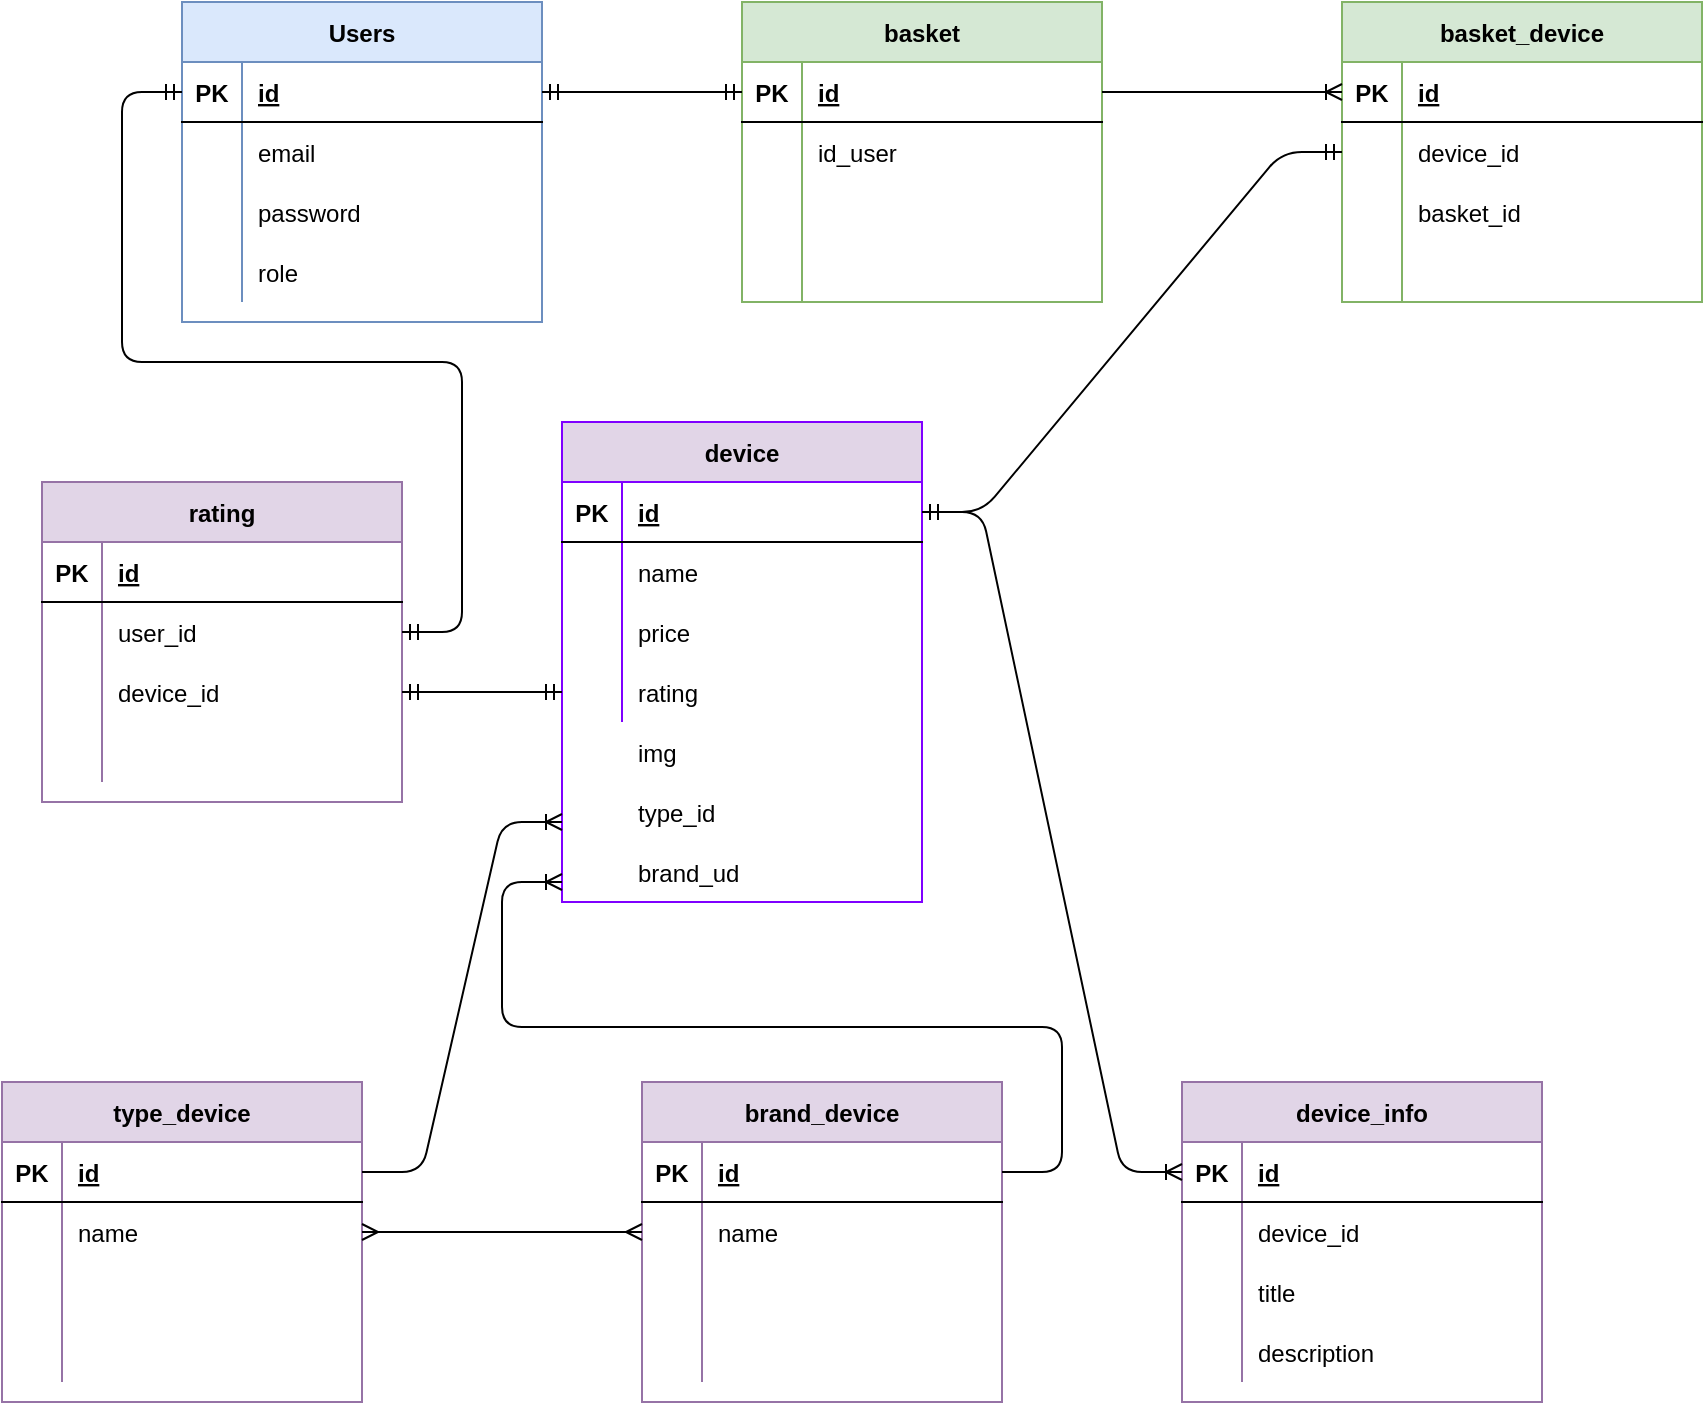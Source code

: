 <mxfile version="14.6.9" type="device"><diagram id="_FjKv_m9fHeLR16lBtj-" name="Page-1"><mxGraphModel dx="1723" dy="1436" grid="1" gridSize="10" guides="1" tooltips="1" connect="1" arrows="1" fold="1" page="1" pageScale="1" pageWidth="827" pageHeight="1169" math="0" shadow="0"><root><mxCell id="0"/><mxCell id="1" parent="0"/><mxCell id="ws6IyF-X7ztpwekMdxCm-1" value="Users" style="shape=table;startSize=30;container=1;collapsible=1;childLayout=tableLayout;fixedRows=1;rowLines=0;fontStyle=1;align=center;resizeLast=1;fillColor=#dae8fc;strokeColor=#6c8ebf;" vertex="1" parent="1"><mxGeometry x="60" y="90" width="180" height="160" as="geometry"/></mxCell><mxCell id="ws6IyF-X7ztpwekMdxCm-2" value="" style="shape=partialRectangle;collapsible=0;dropTarget=0;pointerEvents=0;fillColor=none;top=0;left=0;bottom=1;right=0;points=[[0,0.5],[1,0.5]];portConstraint=eastwest;" vertex="1" parent="ws6IyF-X7ztpwekMdxCm-1"><mxGeometry y="30" width="180" height="30" as="geometry"/></mxCell><mxCell id="ws6IyF-X7ztpwekMdxCm-3" value="PK" style="shape=partialRectangle;connectable=0;fillColor=none;top=0;left=0;bottom=0;right=0;fontStyle=1;overflow=hidden;" vertex="1" parent="ws6IyF-X7ztpwekMdxCm-2"><mxGeometry width="30" height="30" as="geometry"/></mxCell><mxCell id="ws6IyF-X7ztpwekMdxCm-4" value="id" style="shape=partialRectangle;connectable=0;fillColor=none;top=0;left=0;bottom=0;right=0;align=left;spacingLeft=6;fontStyle=5;overflow=hidden;" vertex="1" parent="ws6IyF-X7ztpwekMdxCm-2"><mxGeometry x="30" width="150" height="30" as="geometry"/></mxCell><mxCell id="ws6IyF-X7ztpwekMdxCm-5" value="" style="shape=partialRectangle;collapsible=0;dropTarget=0;pointerEvents=0;fillColor=none;top=0;left=0;bottom=0;right=0;points=[[0,0.5],[1,0.5]];portConstraint=eastwest;" vertex="1" parent="ws6IyF-X7ztpwekMdxCm-1"><mxGeometry y="60" width="180" height="30" as="geometry"/></mxCell><mxCell id="ws6IyF-X7ztpwekMdxCm-6" value="" style="shape=partialRectangle;connectable=0;fillColor=none;top=0;left=0;bottom=0;right=0;editable=1;overflow=hidden;" vertex="1" parent="ws6IyF-X7ztpwekMdxCm-5"><mxGeometry width="30" height="30" as="geometry"/></mxCell><mxCell id="ws6IyF-X7ztpwekMdxCm-7" value="email" style="shape=partialRectangle;connectable=0;fillColor=none;top=0;left=0;bottom=0;right=0;align=left;spacingLeft=6;overflow=hidden;" vertex="1" parent="ws6IyF-X7ztpwekMdxCm-5"><mxGeometry x="30" width="150" height="30" as="geometry"/></mxCell><mxCell id="ws6IyF-X7ztpwekMdxCm-8" value="" style="shape=partialRectangle;collapsible=0;dropTarget=0;pointerEvents=0;fillColor=none;top=0;left=0;bottom=0;right=0;points=[[0,0.5],[1,0.5]];portConstraint=eastwest;" vertex="1" parent="ws6IyF-X7ztpwekMdxCm-1"><mxGeometry y="90" width="180" height="30" as="geometry"/></mxCell><mxCell id="ws6IyF-X7ztpwekMdxCm-9" value="" style="shape=partialRectangle;connectable=0;fillColor=none;top=0;left=0;bottom=0;right=0;editable=1;overflow=hidden;" vertex="1" parent="ws6IyF-X7ztpwekMdxCm-8"><mxGeometry width="30" height="30" as="geometry"/></mxCell><mxCell id="ws6IyF-X7ztpwekMdxCm-10" value="password" style="shape=partialRectangle;connectable=0;fillColor=none;top=0;left=0;bottom=0;right=0;align=left;spacingLeft=6;overflow=hidden;" vertex="1" parent="ws6IyF-X7ztpwekMdxCm-8"><mxGeometry x="30" width="150" height="30" as="geometry"/></mxCell><mxCell id="ws6IyF-X7ztpwekMdxCm-11" value="" style="shape=partialRectangle;collapsible=0;dropTarget=0;pointerEvents=0;fillColor=none;top=0;left=0;bottom=0;right=0;points=[[0,0.5],[1,0.5]];portConstraint=eastwest;" vertex="1" parent="ws6IyF-X7ztpwekMdxCm-1"><mxGeometry y="120" width="180" height="30" as="geometry"/></mxCell><mxCell id="ws6IyF-X7ztpwekMdxCm-12" value="" style="shape=partialRectangle;connectable=0;fillColor=none;top=0;left=0;bottom=0;right=0;editable=1;overflow=hidden;" vertex="1" parent="ws6IyF-X7ztpwekMdxCm-11"><mxGeometry width="30" height="30" as="geometry"/></mxCell><mxCell id="ws6IyF-X7ztpwekMdxCm-13" value="role" style="shape=partialRectangle;connectable=0;fillColor=none;top=0;left=0;bottom=0;right=0;align=left;spacingLeft=6;overflow=hidden;" vertex="1" parent="ws6IyF-X7ztpwekMdxCm-11"><mxGeometry x="30" width="150" height="30" as="geometry"/></mxCell><mxCell id="ws6IyF-X7ztpwekMdxCm-14" value="basket" style="shape=table;startSize=30;container=1;collapsible=1;childLayout=tableLayout;fixedRows=1;rowLines=0;fontStyle=1;align=center;resizeLast=1;fillColor=#d5e8d4;strokeColor=#82b366;" vertex="1" parent="1"><mxGeometry x="340" y="90" width="180" height="150" as="geometry"/></mxCell><mxCell id="ws6IyF-X7ztpwekMdxCm-15" value="" style="shape=partialRectangle;collapsible=0;dropTarget=0;pointerEvents=0;fillColor=none;top=0;left=0;bottom=1;right=0;points=[[0,0.5],[1,0.5]];portConstraint=eastwest;" vertex="1" parent="ws6IyF-X7ztpwekMdxCm-14"><mxGeometry y="30" width="180" height="30" as="geometry"/></mxCell><mxCell id="ws6IyF-X7ztpwekMdxCm-16" value="PK" style="shape=partialRectangle;connectable=0;fillColor=none;top=0;left=0;bottom=0;right=0;fontStyle=1;overflow=hidden;" vertex="1" parent="ws6IyF-X7ztpwekMdxCm-15"><mxGeometry width="30" height="30" as="geometry"/></mxCell><mxCell id="ws6IyF-X7ztpwekMdxCm-17" value="id" style="shape=partialRectangle;connectable=0;fillColor=none;top=0;left=0;bottom=0;right=0;align=left;spacingLeft=6;fontStyle=5;overflow=hidden;" vertex="1" parent="ws6IyF-X7ztpwekMdxCm-15"><mxGeometry x="30" width="150" height="30" as="geometry"/></mxCell><mxCell id="ws6IyF-X7ztpwekMdxCm-18" value="" style="shape=partialRectangle;collapsible=0;dropTarget=0;pointerEvents=0;fillColor=none;top=0;left=0;bottom=0;right=0;points=[[0,0.5],[1,0.5]];portConstraint=eastwest;" vertex="1" parent="ws6IyF-X7ztpwekMdxCm-14"><mxGeometry y="60" width="180" height="30" as="geometry"/></mxCell><mxCell id="ws6IyF-X7ztpwekMdxCm-19" value="" style="shape=partialRectangle;connectable=0;fillColor=none;top=0;left=0;bottom=0;right=0;editable=1;overflow=hidden;" vertex="1" parent="ws6IyF-X7ztpwekMdxCm-18"><mxGeometry width="30" height="30" as="geometry"/></mxCell><mxCell id="ws6IyF-X7ztpwekMdxCm-20" value="id_user" style="shape=partialRectangle;connectable=0;fillColor=none;top=0;left=0;bottom=0;right=0;align=left;spacingLeft=6;overflow=hidden;" vertex="1" parent="ws6IyF-X7ztpwekMdxCm-18"><mxGeometry x="30" width="150" height="30" as="geometry"/></mxCell><mxCell id="ws6IyF-X7ztpwekMdxCm-21" value="" style="shape=partialRectangle;collapsible=0;dropTarget=0;pointerEvents=0;fillColor=none;top=0;left=0;bottom=0;right=0;points=[[0,0.5],[1,0.5]];portConstraint=eastwest;" vertex="1" parent="ws6IyF-X7ztpwekMdxCm-14"><mxGeometry y="90" width="180" height="30" as="geometry"/></mxCell><mxCell id="ws6IyF-X7ztpwekMdxCm-22" value="" style="shape=partialRectangle;connectable=0;fillColor=none;top=0;left=0;bottom=0;right=0;editable=1;overflow=hidden;" vertex="1" parent="ws6IyF-X7ztpwekMdxCm-21"><mxGeometry width="30" height="30" as="geometry"/></mxCell><mxCell id="ws6IyF-X7ztpwekMdxCm-23" value="" style="shape=partialRectangle;connectable=0;fillColor=none;top=0;left=0;bottom=0;right=0;align=left;spacingLeft=6;overflow=hidden;" vertex="1" parent="ws6IyF-X7ztpwekMdxCm-21"><mxGeometry x="30" width="150" height="30" as="geometry"/></mxCell><mxCell id="ws6IyF-X7ztpwekMdxCm-24" value="" style="shape=partialRectangle;collapsible=0;dropTarget=0;pointerEvents=0;fillColor=none;top=0;left=0;bottom=0;right=0;points=[[0,0.5],[1,0.5]];portConstraint=eastwest;" vertex="1" parent="ws6IyF-X7ztpwekMdxCm-14"><mxGeometry y="120" width="180" height="30" as="geometry"/></mxCell><mxCell id="ws6IyF-X7ztpwekMdxCm-25" value="" style="shape=partialRectangle;connectable=0;fillColor=none;top=0;left=0;bottom=0;right=0;editable=1;overflow=hidden;" vertex="1" parent="ws6IyF-X7ztpwekMdxCm-24"><mxGeometry width="30" height="30" as="geometry"/></mxCell><mxCell id="ws6IyF-X7ztpwekMdxCm-26" value="" style="shape=partialRectangle;connectable=0;fillColor=none;top=0;left=0;bottom=0;right=0;align=left;spacingLeft=6;overflow=hidden;" vertex="1" parent="ws6IyF-X7ztpwekMdxCm-24"><mxGeometry x="30" width="150" height="30" as="geometry"/></mxCell><mxCell id="ws6IyF-X7ztpwekMdxCm-30" value="device" style="shape=table;startSize=30;container=1;collapsible=1;childLayout=tableLayout;fixedRows=1;rowLines=0;fontStyle=1;align=center;resizeLast=1;fillColor=#e1d5e7;strokeColor=#7F00FF;" vertex="1" parent="1"><mxGeometry x="250" y="300" width="180" height="240" as="geometry"/></mxCell><mxCell id="ws6IyF-X7ztpwekMdxCm-31" value="" style="shape=partialRectangle;collapsible=0;dropTarget=0;pointerEvents=0;fillColor=none;top=0;left=0;bottom=1;right=0;points=[[0,0.5],[1,0.5]];portConstraint=eastwest;" vertex="1" parent="ws6IyF-X7ztpwekMdxCm-30"><mxGeometry y="30" width="180" height="30" as="geometry"/></mxCell><mxCell id="ws6IyF-X7ztpwekMdxCm-32" value="PK" style="shape=partialRectangle;connectable=0;fillColor=none;top=0;left=0;bottom=0;right=0;fontStyle=1;overflow=hidden;" vertex="1" parent="ws6IyF-X7ztpwekMdxCm-31"><mxGeometry width="30" height="30" as="geometry"/></mxCell><mxCell id="ws6IyF-X7ztpwekMdxCm-33" value="id" style="shape=partialRectangle;connectable=0;fillColor=none;top=0;left=0;bottom=0;right=0;align=left;spacingLeft=6;fontStyle=5;overflow=hidden;" vertex="1" parent="ws6IyF-X7ztpwekMdxCm-31"><mxGeometry x="30" width="150" height="30" as="geometry"/></mxCell><mxCell id="ws6IyF-X7ztpwekMdxCm-34" value="" style="shape=partialRectangle;collapsible=0;dropTarget=0;pointerEvents=0;fillColor=none;top=0;left=0;bottom=0;right=0;points=[[0,0.5],[1,0.5]];portConstraint=eastwest;" vertex="1" parent="ws6IyF-X7ztpwekMdxCm-30"><mxGeometry y="60" width="180" height="30" as="geometry"/></mxCell><mxCell id="ws6IyF-X7ztpwekMdxCm-35" value="" style="shape=partialRectangle;connectable=0;fillColor=none;top=0;left=0;bottom=0;right=0;editable=1;overflow=hidden;" vertex="1" parent="ws6IyF-X7ztpwekMdxCm-34"><mxGeometry width="30" height="30" as="geometry"/></mxCell><mxCell id="ws6IyF-X7ztpwekMdxCm-36" value="name" style="shape=partialRectangle;connectable=0;fillColor=none;top=0;left=0;bottom=0;right=0;align=left;spacingLeft=6;overflow=hidden;" vertex="1" parent="ws6IyF-X7ztpwekMdxCm-34"><mxGeometry x="30" width="150" height="30" as="geometry"/></mxCell><mxCell id="ws6IyF-X7ztpwekMdxCm-37" value="" style="shape=partialRectangle;collapsible=0;dropTarget=0;pointerEvents=0;fillColor=none;top=0;left=0;bottom=0;right=0;points=[[0,0.5],[1,0.5]];portConstraint=eastwest;" vertex="1" parent="ws6IyF-X7ztpwekMdxCm-30"><mxGeometry y="90" width="180" height="30" as="geometry"/></mxCell><mxCell id="ws6IyF-X7ztpwekMdxCm-38" value="" style="shape=partialRectangle;connectable=0;fillColor=none;top=0;left=0;bottom=0;right=0;editable=1;overflow=hidden;" vertex="1" parent="ws6IyF-X7ztpwekMdxCm-37"><mxGeometry width="30" height="30" as="geometry"/></mxCell><mxCell id="ws6IyF-X7ztpwekMdxCm-39" value="price" style="shape=partialRectangle;connectable=0;fillColor=none;top=0;left=0;bottom=0;right=0;align=left;spacingLeft=6;overflow=hidden;" vertex="1" parent="ws6IyF-X7ztpwekMdxCm-37"><mxGeometry x="30" width="150" height="30" as="geometry"/></mxCell><mxCell id="ws6IyF-X7ztpwekMdxCm-40" value="" style="shape=partialRectangle;collapsible=0;dropTarget=0;pointerEvents=0;fillColor=none;top=0;left=0;bottom=0;right=0;points=[[0,0.5],[1,0.5]];portConstraint=eastwest;" vertex="1" parent="ws6IyF-X7ztpwekMdxCm-30"><mxGeometry y="120" width="180" height="30" as="geometry"/></mxCell><mxCell id="ws6IyF-X7ztpwekMdxCm-41" value="" style="shape=partialRectangle;connectable=0;fillColor=none;top=0;left=0;bottom=0;right=0;editable=1;overflow=hidden;" vertex="1" parent="ws6IyF-X7ztpwekMdxCm-40"><mxGeometry width="30" height="30" as="geometry"/></mxCell><mxCell id="ws6IyF-X7ztpwekMdxCm-42" value="rating" style="shape=partialRectangle;connectable=0;fillColor=none;top=0;left=0;bottom=0;right=0;align=left;spacingLeft=6;overflow=hidden;" vertex="1" parent="ws6IyF-X7ztpwekMdxCm-40"><mxGeometry x="30" width="150" height="30" as="geometry"/></mxCell><mxCell id="ws6IyF-X7ztpwekMdxCm-61" value="img" style="shape=partialRectangle;connectable=0;fillColor=none;top=0;left=0;bottom=0;right=0;align=left;spacingLeft=6;overflow=hidden;" vertex="1" parent="1"><mxGeometry x="280" y="450" width="150" height="30" as="geometry"/></mxCell><mxCell id="ws6IyF-X7ztpwekMdxCm-62" value="type_id" style="shape=partialRectangle;connectable=0;fillColor=none;top=0;left=0;bottom=0;right=0;align=left;spacingLeft=6;overflow=hidden;" vertex="1" parent="1"><mxGeometry x="280" y="480" width="150" height="30" as="geometry"/></mxCell><mxCell id="ws6IyF-X7ztpwekMdxCm-63" value="brand_ud" style="shape=partialRectangle;connectable=0;fillColor=none;top=0;left=0;bottom=0;right=0;align=left;spacingLeft=6;overflow=hidden;" vertex="1" parent="1"><mxGeometry x="280" y="510" width="150" height="30" as="geometry"/></mxCell><mxCell id="ws6IyF-X7ztpwekMdxCm-64" value="type_device" style="shape=table;startSize=30;container=1;collapsible=1;childLayout=tableLayout;fixedRows=1;rowLines=0;fontStyle=1;align=center;resizeLast=1;fillColor=#e1d5e7;strokeColor=#9673a6;" vertex="1" parent="1"><mxGeometry x="-30" y="630" width="180" height="160" as="geometry"/></mxCell><mxCell id="ws6IyF-X7ztpwekMdxCm-65" value="" style="shape=partialRectangle;collapsible=0;dropTarget=0;pointerEvents=0;fillColor=none;top=0;left=0;bottom=1;right=0;points=[[0,0.5],[1,0.5]];portConstraint=eastwest;" vertex="1" parent="ws6IyF-X7ztpwekMdxCm-64"><mxGeometry y="30" width="180" height="30" as="geometry"/></mxCell><mxCell id="ws6IyF-X7ztpwekMdxCm-66" value="PK" style="shape=partialRectangle;connectable=0;fillColor=none;top=0;left=0;bottom=0;right=0;fontStyle=1;overflow=hidden;" vertex="1" parent="ws6IyF-X7ztpwekMdxCm-65"><mxGeometry width="30" height="30" as="geometry"/></mxCell><mxCell id="ws6IyF-X7ztpwekMdxCm-67" value="id" style="shape=partialRectangle;connectable=0;fillColor=none;top=0;left=0;bottom=0;right=0;align=left;spacingLeft=6;fontStyle=5;overflow=hidden;" vertex="1" parent="ws6IyF-X7ztpwekMdxCm-65"><mxGeometry x="30" width="150" height="30" as="geometry"/></mxCell><mxCell id="ws6IyF-X7ztpwekMdxCm-68" value="" style="shape=partialRectangle;collapsible=0;dropTarget=0;pointerEvents=0;fillColor=none;top=0;left=0;bottom=0;right=0;points=[[0,0.5],[1,0.5]];portConstraint=eastwest;" vertex="1" parent="ws6IyF-X7ztpwekMdxCm-64"><mxGeometry y="60" width="180" height="30" as="geometry"/></mxCell><mxCell id="ws6IyF-X7ztpwekMdxCm-69" value="" style="shape=partialRectangle;connectable=0;fillColor=none;top=0;left=0;bottom=0;right=0;editable=1;overflow=hidden;" vertex="1" parent="ws6IyF-X7ztpwekMdxCm-68"><mxGeometry width="30" height="30" as="geometry"/></mxCell><mxCell id="ws6IyF-X7ztpwekMdxCm-70" value="name" style="shape=partialRectangle;connectable=0;fillColor=none;top=0;left=0;bottom=0;right=0;align=left;spacingLeft=6;overflow=hidden;" vertex="1" parent="ws6IyF-X7ztpwekMdxCm-68"><mxGeometry x="30" width="150" height="30" as="geometry"/></mxCell><mxCell id="ws6IyF-X7ztpwekMdxCm-71" value="" style="shape=partialRectangle;collapsible=0;dropTarget=0;pointerEvents=0;fillColor=none;top=0;left=0;bottom=0;right=0;points=[[0,0.5],[1,0.5]];portConstraint=eastwest;" vertex="1" parent="ws6IyF-X7ztpwekMdxCm-64"><mxGeometry y="90" width="180" height="30" as="geometry"/></mxCell><mxCell id="ws6IyF-X7ztpwekMdxCm-72" value="" style="shape=partialRectangle;connectable=0;fillColor=none;top=0;left=0;bottom=0;right=0;editable=1;overflow=hidden;" vertex="1" parent="ws6IyF-X7ztpwekMdxCm-71"><mxGeometry width="30" height="30" as="geometry"/></mxCell><mxCell id="ws6IyF-X7ztpwekMdxCm-73" value="" style="shape=partialRectangle;connectable=0;fillColor=none;top=0;left=0;bottom=0;right=0;align=left;spacingLeft=6;overflow=hidden;" vertex="1" parent="ws6IyF-X7ztpwekMdxCm-71"><mxGeometry x="30" width="150" height="30" as="geometry"/></mxCell><mxCell id="ws6IyF-X7ztpwekMdxCm-74" value="" style="shape=partialRectangle;collapsible=0;dropTarget=0;pointerEvents=0;fillColor=none;top=0;left=0;bottom=0;right=0;points=[[0,0.5],[1,0.5]];portConstraint=eastwest;" vertex="1" parent="ws6IyF-X7ztpwekMdxCm-64"><mxGeometry y="120" width="180" height="30" as="geometry"/></mxCell><mxCell id="ws6IyF-X7ztpwekMdxCm-75" value="" style="shape=partialRectangle;connectable=0;fillColor=none;top=0;left=0;bottom=0;right=0;editable=1;overflow=hidden;" vertex="1" parent="ws6IyF-X7ztpwekMdxCm-74"><mxGeometry width="30" height="30" as="geometry"/></mxCell><mxCell id="ws6IyF-X7ztpwekMdxCm-76" value="" style="shape=partialRectangle;connectable=0;fillColor=none;top=0;left=0;bottom=0;right=0;align=left;spacingLeft=6;overflow=hidden;" vertex="1" parent="ws6IyF-X7ztpwekMdxCm-74"><mxGeometry x="30" width="150" height="30" as="geometry"/></mxCell><mxCell id="ws6IyF-X7ztpwekMdxCm-77" value="brand_device" style="shape=table;startSize=30;container=1;collapsible=1;childLayout=tableLayout;fixedRows=1;rowLines=0;fontStyle=1;align=center;resizeLast=1;fillColor=#e1d5e7;strokeColor=#9673a6;" vertex="1" parent="1"><mxGeometry x="290" y="630" width="180" height="160" as="geometry"/></mxCell><mxCell id="ws6IyF-X7ztpwekMdxCm-78" value="" style="shape=partialRectangle;collapsible=0;dropTarget=0;pointerEvents=0;fillColor=none;top=0;left=0;bottom=1;right=0;points=[[0,0.5],[1,0.5]];portConstraint=eastwest;" vertex="1" parent="ws6IyF-X7ztpwekMdxCm-77"><mxGeometry y="30" width="180" height="30" as="geometry"/></mxCell><mxCell id="ws6IyF-X7ztpwekMdxCm-79" value="PK" style="shape=partialRectangle;connectable=0;fillColor=none;top=0;left=0;bottom=0;right=0;fontStyle=1;overflow=hidden;" vertex="1" parent="ws6IyF-X7ztpwekMdxCm-78"><mxGeometry width="30" height="30" as="geometry"/></mxCell><mxCell id="ws6IyF-X7ztpwekMdxCm-80" value="id" style="shape=partialRectangle;connectable=0;fillColor=none;top=0;left=0;bottom=0;right=0;align=left;spacingLeft=6;fontStyle=5;overflow=hidden;" vertex="1" parent="ws6IyF-X7ztpwekMdxCm-78"><mxGeometry x="30" width="150" height="30" as="geometry"/></mxCell><mxCell id="ws6IyF-X7ztpwekMdxCm-81" value="" style="shape=partialRectangle;collapsible=0;dropTarget=0;pointerEvents=0;fillColor=none;top=0;left=0;bottom=0;right=0;points=[[0,0.5],[1,0.5]];portConstraint=eastwest;" vertex="1" parent="ws6IyF-X7ztpwekMdxCm-77"><mxGeometry y="60" width="180" height="30" as="geometry"/></mxCell><mxCell id="ws6IyF-X7ztpwekMdxCm-82" value="" style="shape=partialRectangle;connectable=0;fillColor=none;top=0;left=0;bottom=0;right=0;editable=1;overflow=hidden;" vertex="1" parent="ws6IyF-X7ztpwekMdxCm-81"><mxGeometry width="30" height="30" as="geometry"/></mxCell><mxCell id="ws6IyF-X7ztpwekMdxCm-83" value="name" style="shape=partialRectangle;connectable=0;fillColor=none;top=0;left=0;bottom=0;right=0;align=left;spacingLeft=6;overflow=hidden;" vertex="1" parent="ws6IyF-X7ztpwekMdxCm-81"><mxGeometry x="30" width="150" height="30" as="geometry"/></mxCell><mxCell id="ws6IyF-X7ztpwekMdxCm-84" value="" style="shape=partialRectangle;collapsible=0;dropTarget=0;pointerEvents=0;fillColor=none;top=0;left=0;bottom=0;right=0;points=[[0,0.5],[1,0.5]];portConstraint=eastwest;" vertex="1" parent="ws6IyF-X7ztpwekMdxCm-77"><mxGeometry y="90" width="180" height="30" as="geometry"/></mxCell><mxCell id="ws6IyF-X7ztpwekMdxCm-85" value="" style="shape=partialRectangle;connectable=0;fillColor=none;top=0;left=0;bottom=0;right=0;editable=1;overflow=hidden;" vertex="1" parent="ws6IyF-X7ztpwekMdxCm-84"><mxGeometry width="30" height="30" as="geometry"/></mxCell><mxCell id="ws6IyF-X7ztpwekMdxCm-86" value="" style="shape=partialRectangle;connectable=0;fillColor=none;top=0;left=0;bottom=0;right=0;align=left;spacingLeft=6;overflow=hidden;" vertex="1" parent="ws6IyF-X7ztpwekMdxCm-84"><mxGeometry x="30" width="150" height="30" as="geometry"/></mxCell><mxCell id="ws6IyF-X7ztpwekMdxCm-87" value="" style="shape=partialRectangle;collapsible=0;dropTarget=0;pointerEvents=0;fillColor=none;top=0;left=0;bottom=0;right=0;points=[[0,0.5],[1,0.5]];portConstraint=eastwest;" vertex="1" parent="ws6IyF-X7ztpwekMdxCm-77"><mxGeometry y="120" width="180" height="30" as="geometry"/></mxCell><mxCell id="ws6IyF-X7ztpwekMdxCm-88" value="" style="shape=partialRectangle;connectable=0;fillColor=none;top=0;left=0;bottom=0;right=0;editable=1;overflow=hidden;" vertex="1" parent="ws6IyF-X7ztpwekMdxCm-87"><mxGeometry width="30" height="30" as="geometry"/></mxCell><mxCell id="ws6IyF-X7ztpwekMdxCm-89" value="" style="shape=partialRectangle;connectable=0;fillColor=none;top=0;left=0;bottom=0;right=0;align=left;spacingLeft=6;overflow=hidden;" vertex="1" parent="ws6IyF-X7ztpwekMdxCm-87"><mxGeometry x="30" width="150" height="30" as="geometry"/></mxCell><mxCell id="ws6IyF-X7ztpwekMdxCm-90" value="" style="edgeStyle=entityRelationEdgeStyle;fontSize=12;html=1;endArrow=ERoneToMany;exitX=1;exitY=0.5;exitDx=0;exitDy=0;" edge="1" parent="1" source="ws6IyF-X7ztpwekMdxCm-65"><mxGeometry width="100" height="100" relative="1" as="geometry"><mxPoint x="550" y="560" as="sourcePoint"/><mxPoint x="250" y="500" as="targetPoint"/></mxGeometry></mxCell><mxCell id="ws6IyF-X7ztpwekMdxCm-91" value="" style="edgeStyle=entityRelationEdgeStyle;fontSize=12;html=1;endArrow=ERoneToMany;exitX=1;exitY=0.5;exitDx=0;exitDy=0;" edge="1" parent="1" source="ws6IyF-X7ztpwekMdxCm-78"><mxGeometry width="100" height="100" relative="1" as="geometry"><mxPoint x="560" y="600" as="sourcePoint"/><mxPoint x="250" y="530" as="targetPoint"/></mxGeometry></mxCell><mxCell id="ws6IyF-X7ztpwekMdxCm-92" value="" style="edgeStyle=entityRelationEdgeStyle;fontSize=12;html=1;endArrow=ERmany;startArrow=ERmany;entryX=0;entryY=0.5;entryDx=0;entryDy=0;" edge="1" parent="1" source="ws6IyF-X7ztpwekMdxCm-68" target="ws6IyF-X7ztpwekMdxCm-81"><mxGeometry width="100" height="100" relative="1" as="geometry"><mxPoint x="490" y="670" as="sourcePoint"/><mxPoint x="590" y="570" as="targetPoint"/></mxGeometry></mxCell><mxCell id="ws6IyF-X7ztpwekMdxCm-93" value="device_info" style="shape=table;startSize=30;container=1;collapsible=1;childLayout=tableLayout;fixedRows=1;rowLines=0;fontStyle=1;align=center;resizeLast=1;fillColor=#e1d5e7;strokeColor=#9673a6;" vertex="1" parent="1"><mxGeometry x="560" y="630" width="180" height="160" as="geometry"/></mxCell><mxCell id="ws6IyF-X7ztpwekMdxCm-94" value="" style="shape=partialRectangle;collapsible=0;dropTarget=0;pointerEvents=0;fillColor=none;top=0;left=0;bottom=1;right=0;points=[[0,0.5],[1,0.5]];portConstraint=eastwest;" vertex="1" parent="ws6IyF-X7ztpwekMdxCm-93"><mxGeometry y="30" width="180" height="30" as="geometry"/></mxCell><mxCell id="ws6IyF-X7ztpwekMdxCm-95" value="PK" style="shape=partialRectangle;connectable=0;fillColor=none;top=0;left=0;bottom=0;right=0;fontStyle=1;overflow=hidden;" vertex="1" parent="ws6IyF-X7ztpwekMdxCm-94"><mxGeometry width="30" height="30" as="geometry"/></mxCell><mxCell id="ws6IyF-X7ztpwekMdxCm-96" value="id" style="shape=partialRectangle;connectable=0;fillColor=none;top=0;left=0;bottom=0;right=0;align=left;spacingLeft=6;fontStyle=5;overflow=hidden;" vertex="1" parent="ws6IyF-X7ztpwekMdxCm-94"><mxGeometry x="30" width="150" height="30" as="geometry"/></mxCell><mxCell id="ws6IyF-X7ztpwekMdxCm-97" value="" style="shape=partialRectangle;collapsible=0;dropTarget=0;pointerEvents=0;fillColor=none;top=0;left=0;bottom=0;right=0;points=[[0,0.5],[1,0.5]];portConstraint=eastwest;" vertex="1" parent="ws6IyF-X7ztpwekMdxCm-93"><mxGeometry y="60" width="180" height="30" as="geometry"/></mxCell><mxCell id="ws6IyF-X7ztpwekMdxCm-98" value="" style="shape=partialRectangle;connectable=0;fillColor=none;top=0;left=0;bottom=0;right=0;editable=1;overflow=hidden;" vertex="1" parent="ws6IyF-X7ztpwekMdxCm-97"><mxGeometry width="30" height="30" as="geometry"/></mxCell><mxCell id="ws6IyF-X7ztpwekMdxCm-99" value="device_id" style="shape=partialRectangle;connectable=0;fillColor=none;top=0;left=0;bottom=0;right=0;align=left;spacingLeft=6;overflow=hidden;" vertex="1" parent="ws6IyF-X7ztpwekMdxCm-97"><mxGeometry x="30" width="150" height="30" as="geometry"/></mxCell><mxCell id="ws6IyF-X7ztpwekMdxCm-100" value="" style="shape=partialRectangle;collapsible=0;dropTarget=0;pointerEvents=0;fillColor=none;top=0;left=0;bottom=0;right=0;points=[[0,0.5],[1,0.5]];portConstraint=eastwest;" vertex="1" parent="ws6IyF-X7ztpwekMdxCm-93"><mxGeometry y="90" width="180" height="30" as="geometry"/></mxCell><mxCell id="ws6IyF-X7ztpwekMdxCm-101" value="" style="shape=partialRectangle;connectable=0;fillColor=none;top=0;left=0;bottom=0;right=0;editable=1;overflow=hidden;" vertex="1" parent="ws6IyF-X7ztpwekMdxCm-100"><mxGeometry width="30" height="30" as="geometry"/></mxCell><mxCell id="ws6IyF-X7ztpwekMdxCm-102" value="title" style="shape=partialRectangle;connectable=0;fillColor=none;top=0;left=0;bottom=0;right=0;align=left;spacingLeft=6;overflow=hidden;" vertex="1" parent="ws6IyF-X7ztpwekMdxCm-100"><mxGeometry x="30" width="150" height="30" as="geometry"/></mxCell><mxCell id="ws6IyF-X7ztpwekMdxCm-103" value="" style="shape=partialRectangle;collapsible=0;dropTarget=0;pointerEvents=0;fillColor=none;top=0;left=0;bottom=0;right=0;points=[[0,0.5],[1,0.5]];portConstraint=eastwest;" vertex="1" parent="ws6IyF-X7ztpwekMdxCm-93"><mxGeometry y="120" width="180" height="30" as="geometry"/></mxCell><mxCell id="ws6IyF-X7ztpwekMdxCm-104" value="" style="shape=partialRectangle;connectable=0;fillColor=none;top=0;left=0;bottom=0;right=0;editable=1;overflow=hidden;" vertex="1" parent="ws6IyF-X7ztpwekMdxCm-103"><mxGeometry width="30" height="30" as="geometry"/></mxCell><mxCell id="ws6IyF-X7ztpwekMdxCm-105" value="description" style="shape=partialRectangle;connectable=0;fillColor=none;top=0;left=0;bottom=0;right=0;align=left;spacingLeft=6;overflow=hidden;" vertex="1" parent="ws6IyF-X7ztpwekMdxCm-103"><mxGeometry x="30" width="150" height="30" as="geometry"/></mxCell><mxCell id="ws6IyF-X7ztpwekMdxCm-106" value="" style="edgeStyle=entityRelationEdgeStyle;fontSize=12;html=1;endArrow=ERoneToMany;exitX=1;exitY=0.5;exitDx=0;exitDy=0;entryX=0;entryY=0.5;entryDx=0;entryDy=0;" edge="1" parent="1" source="ws6IyF-X7ztpwekMdxCm-31" target="ws6IyF-X7ztpwekMdxCm-94"><mxGeometry width="100" height="100" relative="1" as="geometry"><mxPoint x="430" y="540" as="sourcePoint"/><mxPoint x="860" y="470" as="targetPoint"/></mxGeometry></mxCell><mxCell id="ws6IyF-X7ztpwekMdxCm-107" value="basket_device" style="shape=table;startSize=30;container=1;collapsible=1;childLayout=tableLayout;fixedRows=1;rowLines=0;fontStyle=1;align=center;resizeLast=1;fillColor=#d5e8d4;strokeColor=#82b366;" vertex="1" parent="1"><mxGeometry x="640" y="90" width="180" height="150" as="geometry"/></mxCell><mxCell id="ws6IyF-X7ztpwekMdxCm-108" value="" style="shape=partialRectangle;collapsible=0;dropTarget=0;pointerEvents=0;fillColor=none;top=0;left=0;bottom=1;right=0;points=[[0,0.5],[1,0.5]];portConstraint=eastwest;" vertex="1" parent="ws6IyF-X7ztpwekMdxCm-107"><mxGeometry y="30" width="180" height="30" as="geometry"/></mxCell><mxCell id="ws6IyF-X7ztpwekMdxCm-109" value="PK" style="shape=partialRectangle;connectable=0;fillColor=none;top=0;left=0;bottom=0;right=0;fontStyle=1;overflow=hidden;" vertex="1" parent="ws6IyF-X7ztpwekMdxCm-108"><mxGeometry width="30" height="30" as="geometry"/></mxCell><mxCell id="ws6IyF-X7ztpwekMdxCm-110" value="id" style="shape=partialRectangle;connectable=0;fillColor=none;top=0;left=0;bottom=0;right=0;align=left;spacingLeft=6;fontStyle=5;overflow=hidden;" vertex="1" parent="ws6IyF-X7ztpwekMdxCm-108"><mxGeometry x="30" width="150" height="30" as="geometry"/></mxCell><mxCell id="ws6IyF-X7ztpwekMdxCm-111" value="" style="shape=partialRectangle;collapsible=0;dropTarget=0;pointerEvents=0;fillColor=none;top=0;left=0;bottom=0;right=0;points=[[0,0.5],[1,0.5]];portConstraint=eastwest;" vertex="1" parent="ws6IyF-X7ztpwekMdxCm-107"><mxGeometry y="60" width="180" height="30" as="geometry"/></mxCell><mxCell id="ws6IyF-X7ztpwekMdxCm-112" value="" style="shape=partialRectangle;connectable=0;fillColor=none;top=0;left=0;bottom=0;right=0;editable=1;overflow=hidden;" vertex="1" parent="ws6IyF-X7ztpwekMdxCm-111"><mxGeometry width="30" height="30" as="geometry"/></mxCell><mxCell id="ws6IyF-X7ztpwekMdxCm-113" value="device_id" style="shape=partialRectangle;connectable=0;fillColor=none;top=0;left=0;bottom=0;right=0;align=left;spacingLeft=6;overflow=hidden;" vertex="1" parent="ws6IyF-X7ztpwekMdxCm-111"><mxGeometry x="30" width="150" height="30" as="geometry"/></mxCell><mxCell id="ws6IyF-X7ztpwekMdxCm-114" value="" style="shape=partialRectangle;collapsible=0;dropTarget=0;pointerEvents=0;fillColor=none;top=0;left=0;bottom=0;right=0;points=[[0,0.5],[1,0.5]];portConstraint=eastwest;" vertex="1" parent="ws6IyF-X7ztpwekMdxCm-107"><mxGeometry y="90" width="180" height="30" as="geometry"/></mxCell><mxCell id="ws6IyF-X7ztpwekMdxCm-115" value="" style="shape=partialRectangle;connectable=0;fillColor=none;top=0;left=0;bottom=0;right=0;editable=1;overflow=hidden;" vertex="1" parent="ws6IyF-X7ztpwekMdxCm-114"><mxGeometry width="30" height="30" as="geometry"/></mxCell><mxCell id="ws6IyF-X7ztpwekMdxCm-116" value="basket_id" style="shape=partialRectangle;connectable=0;fillColor=none;top=0;left=0;bottom=0;right=0;align=left;spacingLeft=6;overflow=hidden;" vertex="1" parent="ws6IyF-X7ztpwekMdxCm-114"><mxGeometry x="30" width="150" height="30" as="geometry"/></mxCell><mxCell id="ws6IyF-X7ztpwekMdxCm-117" value="" style="shape=partialRectangle;collapsible=0;dropTarget=0;pointerEvents=0;fillColor=none;top=0;left=0;bottom=0;right=0;points=[[0,0.5],[1,0.5]];portConstraint=eastwest;" vertex="1" parent="ws6IyF-X7ztpwekMdxCm-107"><mxGeometry y="120" width="180" height="30" as="geometry"/></mxCell><mxCell id="ws6IyF-X7ztpwekMdxCm-118" value="" style="shape=partialRectangle;connectable=0;fillColor=none;top=0;left=0;bottom=0;right=0;editable=1;overflow=hidden;" vertex="1" parent="ws6IyF-X7ztpwekMdxCm-117"><mxGeometry width="30" height="30" as="geometry"/></mxCell><mxCell id="ws6IyF-X7ztpwekMdxCm-119" value="" style="shape=partialRectangle;connectable=0;fillColor=none;top=0;left=0;bottom=0;right=0;align=left;spacingLeft=6;overflow=hidden;" vertex="1" parent="ws6IyF-X7ztpwekMdxCm-117"><mxGeometry x="30" width="150" height="30" as="geometry"/></mxCell><mxCell id="ws6IyF-X7ztpwekMdxCm-120" value="" style="edgeStyle=entityRelationEdgeStyle;fontSize=12;html=1;endArrow=ERoneToMany;entryX=0;entryY=0.5;entryDx=0;entryDy=0;exitX=1;exitY=0.5;exitDx=0;exitDy=0;" edge="1" parent="1" source="ws6IyF-X7ztpwekMdxCm-15" target="ws6IyF-X7ztpwekMdxCm-108"><mxGeometry width="100" height="100" relative="1" as="geometry"><mxPoint x="640" y="540" as="sourcePoint"/><mxPoint x="740" y="440" as="targetPoint"/></mxGeometry></mxCell><mxCell id="ws6IyF-X7ztpwekMdxCm-121" value="" style="edgeStyle=entityRelationEdgeStyle;fontSize=12;html=1;endArrow=ERmandOne;startArrow=ERmandOne;exitX=1;exitY=0.5;exitDx=0;exitDy=0;" edge="1" parent="1" source="ws6IyF-X7ztpwekMdxCm-31" target="ws6IyF-X7ztpwekMdxCm-111"><mxGeometry width="100" height="100" relative="1" as="geometry"><mxPoint x="640" y="390" as="sourcePoint"/><mxPoint x="740" y="290" as="targetPoint"/></mxGeometry></mxCell><mxCell id="ws6IyF-X7ztpwekMdxCm-122" value="" style="edgeStyle=entityRelationEdgeStyle;fontSize=12;html=1;endArrow=ERmandOne;startArrow=ERmandOne;" edge="1" parent="1" source="ws6IyF-X7ztpwekMdxCm-2" target="ws6IyF-X7ztpwekMdxCm-15"><mxGeometry width="100" height="100" relative="1" as="geometry"><mxPoint x="70" y="430" as="sourcePoint"/><mxPoint x="170" y="330" as="targetPoint"/></mxGeometry></mxCell><mxCell id="ws6IyF-X7ztpwekMdxCm-123" value="rating" style="shape=table;startSize=30;container=1;collapsible=1;childLayout=tableLayout;fixedRows=1;rowLines=0;fontStyle=1;align=center;resizeLast=1;fillColor=#e1d5e7;strokeColor=#9673a6;" vertex="1" parent="1"><mxGeometry x="-10" y="330" width="180" height="160" as="geometry"/></mxCell><mxCell id="ws6IyF-X7ztpwekMdxCm-124" value="" style="shape=partialRectangle;collapsible=0;dropTarget=0;pointerEvents=0;fillColor=none;top=0;left=0;bottom=1;right=0;points=[[0,0.5],[1,0.5]];portConstraint=eastwest;" vertex="1" parent="ws6IyF-X7ztpwekMdxCm-123"><mxGeometry y="30" width="180" height="30" as="geometry"/></mxCell><mxCell id="ws6IyF-X7ztpwekMdxCm-125" value="PK" style="shape=partialRectangle;connectable=0;fillColor=none;top=0;left=0;bottom=0;right=0;fontStyle=1;overflow=hidden;" vertex="1" parent="ws6IyF-X7ztpwekMdxCm-124"><mxGeometry width="30" height="30" as="geometry"/></mxCell><mxCell id="ws6IyF-X7ztpwekMdxCm-126" value="id" style="shape=partialRectangle;connectable=0;fillColor=none;top=0;left=0;bottom=0;right=0;align=left;spacingLeft=6;fontStyle=5;overflow=hidden;" vertex="1" parent="ws6IyF-X7ztpwekMdxCm-124"><mxGeometry x="30" width="150" height="30" as="geometry"/></mxCell><mxCell id="ws6IyF-X7ztpwekMdxCm-127" value="" style="shape=partialRectangle;collapsible=0;dropTarget=0;pointerEvents=0;fillColor=none;top=0;left=0;bottom=0;right=0;points=[[0,0.5],[1,0.5]];portConstraint=eastwest;" vertex="1" parent="ws6IyF-X7ztpwekMdxCm-123"><mxGeometry y="60" width="180" height="30" as="geometry"/></mxCell><mxCell id="ws6IyF-X7ztpwekMdxCm-128" value="" style="shape=partialRectangle;connectable=0;fillColor=none;top=0;left=0;bottom=0;right=0;editable=1;overflow=hidden;" vertex="1" parent="ws6IyF-X7ztpwekMdxCm-127"><mxGeometry width="30" height="30" as="geometry"/></mxCell><mxCell id="ws6IyF-X7ztpwekMdxCm-129" value="user_id" style="shape=partialRectangle;connectable=0;fillColor=none;top=0;left=0;bottom=0;right=0;align=left;spacingLeft=6;overflow=hidden;" vertex="1" parent="ws6IyF-X7ztpwekMdxCm-127"><mxGeometry x="30" width="150" height="30" as="geometry"/></mxCell><mxCell id="ws6IyF-X7ztpwekMdxCm-130" value="" style="shape=partialRectangle;collapsible=0;dropTarget=0;pointerEvents=0;fillColor=none;top=0;left=0;bottom=0;right=0;points=[[0,0.5],[1,0.5]];portConstraint=eastwest;" vertex="1" parent="ws6IyF-X7ztpwekMdxCm-123"><mxGeometry y="90" width="180" height="30" as="geometry"/></mxCell><mxCell id="ws6IyF-X7ztpwekMdxCm-131" value="" style="shape=partialRectangle;connectable=0;fillColor=none;top=0;left=0;bottom=0;right=0;editable=1;overflow=hidden;" vertex="1" parent="ws6IyF-X7ztpwekMdxCm-130"><mxGeometry width="30" height="30" as="geometry"/></mxCell><mxCell id="ws6IyF-X7ztpwekMdxCm-132" value="device_id" style="shape=partialRectangle;connectable=0;fillColor=none;top=0;left=0;bottom=0;right=0;align=left;spacingLeft=6;overflow=hidden;" vertex="1" parent="ws6IyF-X7ztpwekMdxCm-130"><mxGeometry x="30" width="150" height="30" as="geometry"/></mxCell><mxCell id="ws6IyF-X7ztpwekMdxCm-133" value="" style="shape=partialRectangle;collapsible=0;dropTarget=0;pointerEvents=0;fillColor=none;top=0;left=0;bottom=0;right=0;points=[[0,0.5],[1,0.5]];portConstraint=eastwest;" vertex="1" parent="ws6IyF-X7ztpwekMdxCm-123"><mxGeometry y="120" width="180" height="30" as="geometry"/></mxCell><mxCell id="ws6IyF-X7ztpwekMdxCm-134" value="" style="shape=partialRectangle;connectable=0;fillColor=none;top=0;left=0;bottom=0;right=0;editable=1;overflow=hidden;" vertex="1" parent="ws6IyF-X7ztpwekMdxCm-133"><mxGeometry width="30" height="30" as="geometry"/></mxCell><mxCell id="ws6IyF-X7ztpwekMdxCm-135" value="" style="shape=partialRectangle;connectable=0;fillColor=none;top=0;left=0;bottom=0;right=0;align=left;spacingLeft=6;overflow=hidden;" vertex="1" parent="ws6IyF-X7ztpwekMdxCm-133"><mxGeometry x="30" width="150" height="30" as="geometry"/></mxCell><mxCell id="ws6IyF-X7ztpwekMdxCm-136" value="" style="edgeStyle=entityRelationEdgeStyle;fontSize=12;html=1;endArrow=ERmandOne;startArrow=ERmandOne;exitX=0;exitY=0.5;exitDx=0;exitDy=0;entryX=1;entryY=0.5;entryDx=0;entryDy=0;" edge="1" parent="1" source="ws6IyF-X7ztpwekMdxCm-40" target="ws6IyF-X7ztpwekMdxCm-130"><mxGeometry width="100" height="100" relative="1" as="geometry"><mxPoint x="190" y="510" as="sourcePoint"/><mxPoint x="290" y="410" as="targetPoint"/></mxGeometry></mxCell><mxCell id="ws6IyF-X7ztpwekMdxCm-137" value="" style="edgeStyle=entityRelationEdgeStyle;fontSize=12;html=1;endArrow=ERmandOne;startArrow=ERmandOne;" edge="1" parent="1" source="ws6IyF-X7ztpwekMdxCm-127"><mxGeometry width="100" height="100" relative="1" as="geometry"><mxPoint x="-150" y="330" as="sourcePoint"/><mxPoint x="60" y="135" as="targetPoint"/></mxGeometry></mxCell></root></mxGraphModel></diagram></mxfile>